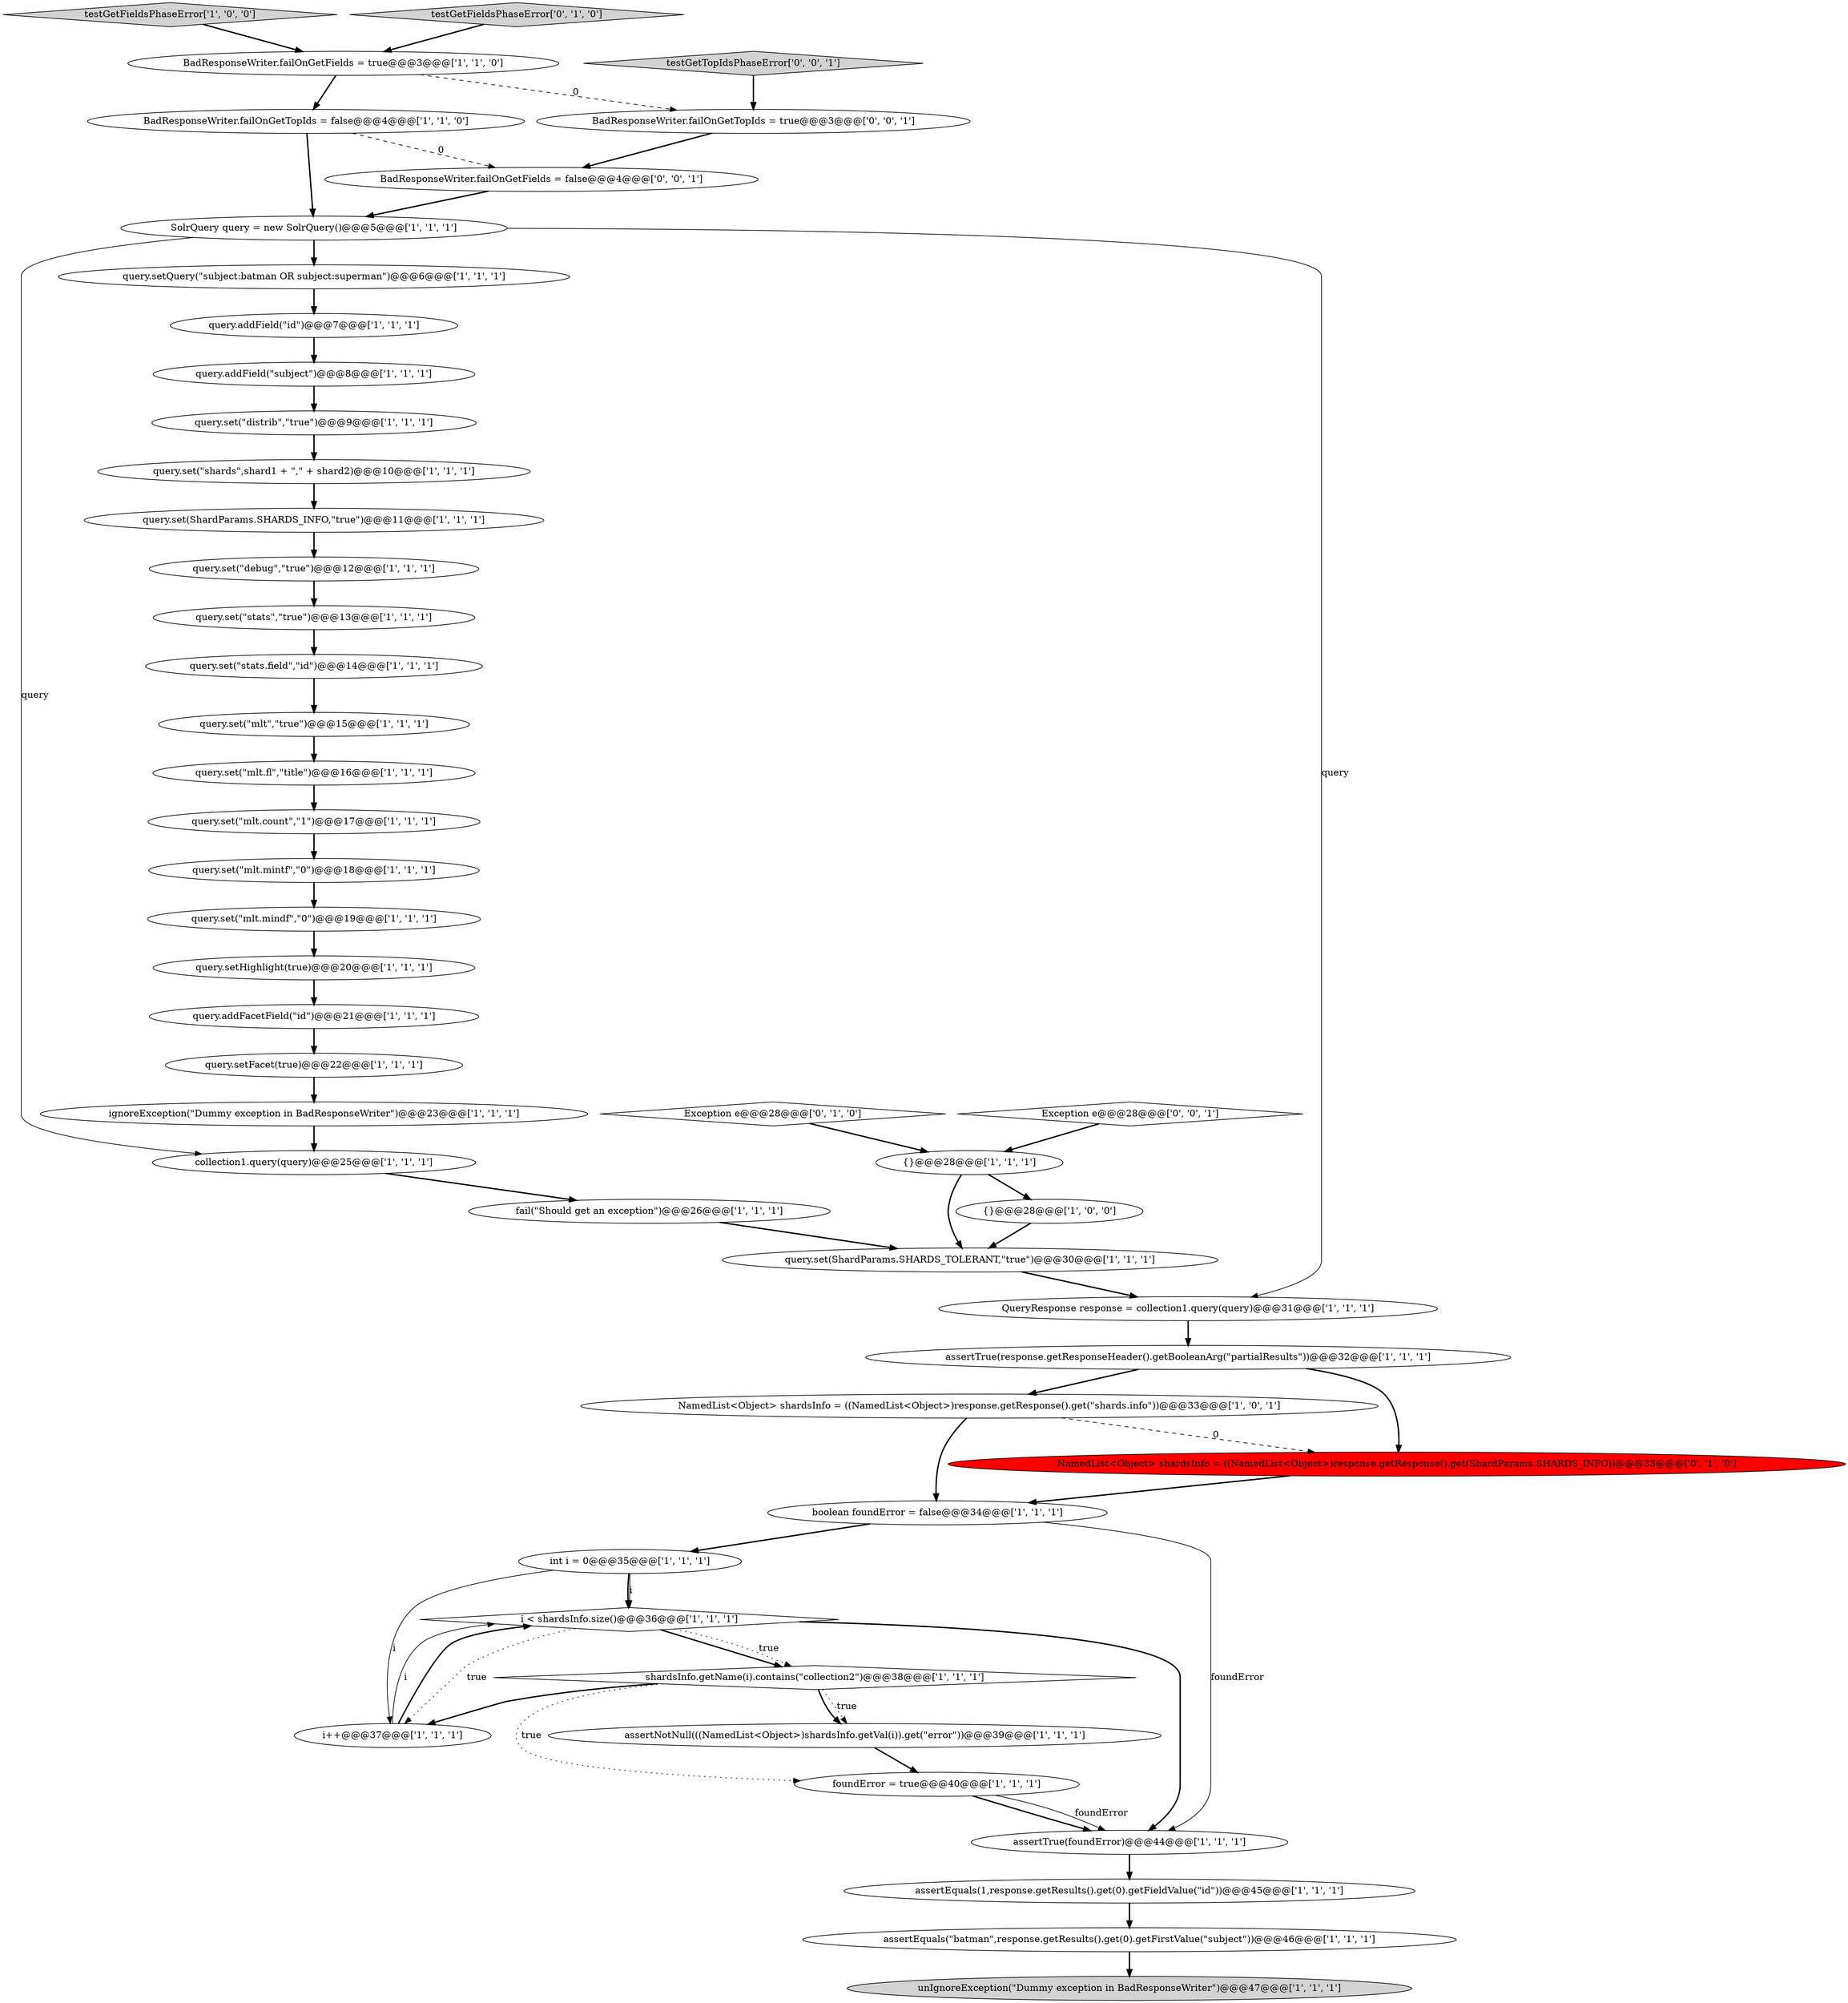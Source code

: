 digraph {
17 [style = filled, label = "QueryResponse response = collection1.query(query)@@@31@@@['1', '1', '1']", fillcolor = white, shape = ellipse image = "AAA0AAABBB1BBB"];
0 [style = filled, label = "ignoreException(\"Dummy exception in BadResponseWriter\")@@@23@@@['1', '1', '1']", fillcolor = white, shape = ellipse image = "AAA0AAABBB1BBB"];
8 [style = filled, label = "query.addField(\"id\")@@@7@@@['1', '1', '1']", fillcolor = white, shape = ellipse image = "AAA0AAABBB1BBB"];
47 [style = filled, label = "testGetTopIdsPhaseError['0', '0', '1']", fillcolor = lightgray, shape = diamond image = "AAA0AAABBB3BBB"];
15 [style = filled, label = "query.set(\"mlt.mindf\",\"0\")@@@19@@@['1', '1', '1']", fillcolor = white, shape = ellipse image = "AAA0AAABBB1BBB"];
9 [style = filled, label = "query.set(\"stats\",\"true\")@@@13@@@['1', '1', '1']", fillcolor = white, shape = ellipse image = "AAA0AAABBB1BBB"];
16 [style = filled, label = "NamedList<Object> shardsInfo = ((NamedList<Object>)response.getResponse().get(\"shards.info\"))@@@33@@@['1', '0', '1']", fillcolor = white, shape = ellipse image = "AAA0AAABBB1BBB"];
14 [style = filled, label = "foundError = true@@@40@@@['1', '1', '1']", fillcolor = white, shape = ellipse image = "AAA0AAABBB1BBB"];
13 [style = filled, label = "query.set(\"mlt.fl\",\"title\")@@@16@@@['1', '1', '1']", fillcolor = white, shape = ellipse image = "AAA0AAABBB1BBB"];
36 [style = filled, label = "int i = 0@@@35@@@['1', '1', '1']", fillcolor = white, shape = ellipse image = "AAA0AAABBB1BBB"];
45 [style = filled, label = "BadResponseWriter.failOnGetTopIds = true@@@3@@@['0', '0', '1']", fillcolor = white, shape = ellipse image = "AAA0AAABBB3BBB"];
31 [style = filled, label = "boolean foundError = false@@@34@@@['1', '1', '1']", fillcolor = white, shape = ellipse image = "AAA0AAABBB1BBB"];
38 [style = filled, label = "query.set(\"mlt\",\"true\")@@@15@@@['1', '1', '1']", fillcolor = white, shape = ellipse image = "AAA0AAABBB1BBB"];
46 [style = filled, label = "Exception e@@@28@@@['0', '0', '1']", fillcolor = white, shape = diamond image = "AAA0AAABBB3BBB"];
7 [style = filled, label = "{}@@@28@@@['1', '0', '0']", fillcolor = white, shape = ellipse image = "AAA0AAABBB1BBB"];
24 [style = filled, label = "query.set(\"mlt.count\",\"1\")@@@17@@@['1', '1', '1']", fillcolor = white, shape = ellipse image = "AAA0AAABBB1BBB"];
30 [style = filled, label = "query.set(ShardParams.SHARDS_TOLERANT,\"true\")@@@30@@@['1', '1', '1']", fillcolor = white, shape = ellipse image = "AAA0AAABBB1BBB"];
4 [style = filled, label = "assertTrue(response.getResponseHeader().getBooleanArg(\"partialResults\"))@@@32@@@['1', '1', '1']", fillcolor = white, shape = ellipse image = "AAA0AAABBB1BBB"];
5 [style = filled, label = "shardsInfo.getName(i).contains(\"collection2\")@@@38@@@['1', '1', '1']", fillcolor = white, shape = diamond image = "AAA0AAABBB1BBB"];
33 [style = filled, label = "assertEquals(\"batman\",response.getResults().get(0).getFirstValue(\"subject\"))@@@46@@@['1', '1', '1']", fillcolor = white, shape = ellipse image = "AAA0AAABBB1BBB"];
2 [style = filled, label = "query.setFacet(true)@@@22@@@['1', '1', '1']", fillcolor = white, shape = ellipse image = "AAA0AAABBB1BBB"];
20 [style = filled, label = "query.set(ShardParams.SHARDS_INFO,\"true\")@@@11@@@['1', '1', '1']", fillcolor = white, shape = ellipse image = "AAA0AAABBB1BBB"];
21 [style = filled, label = "query.set(\"stats.field\",\"id\")@@@14@@@['1', '1', '1']", fillcolor = white, shape = ellipse image = "AAA0AAABBB1BBB"];
3 [style = filled, label = "query.set(\"debug\",\"true\")@@@12@@@['1', '1', '1']", fillcolor = white, shape = ellipse image = "AAA0AAABBB1BBB"];
19 [style = filled, label = "assertNotNull(((NamedList<Object>)shardsInfo.getVal(i)).get(\"error\"))@@@39@@@['1', '1', '1']", fillcolor = white, shape = ellipse image = "AAA0AAABBB1BBB"];
37 [style = filled, label = "query.setHighlight(true)@@@20@@@['1', '1', '1']", fillcolor = white, shape = ellipse image = "AAA0AAABBB1BBB"];
43 [style = filled, label = "Exception e@@@28@@@['0', '1', '0']", fillcolor = white, shape = diamond image = "AAA0AAABBB2BBB"];
29 [style = filled, label = "SolrQuery query = new SolrQuery()@@@5@@@['1', '1', '1']", fillcolor = white, shape = ellipse image = "AAA0AAABBB1BBB"];
35 [style = filled, label = "query.set(\"distrib\",\"true\")@@@9@@@['1', '1', '1']", fillcolor = white, shape = ellipse image = "AAA0AAABBB1BBB"];
6 [style = filled, label = "query.set(\"mlt.mintf\",\"0\")@@@18@@@['1', '1', '1']", fillcolor = white, shape = ellipse image = "AAA0AAABBB1BBB"];
10 [style = filled, label = "collection1.query(query)@@@25@@@['1', '1', '1']", fillcolor = white, shape = ellipse image = "AAA0AAABBB1BBB"];
34 [style = filled, label = "query.addField(\"subject\")@@@8@@@['1', '1', '1']", fillcolor = white, shape = ellipse image = "AAA0AAABBB1BBB"];
12 [style = filled, label = "BadResponseWriter.failOnGetTopIds = false@@@4@@@['1', '1', '0']", fillcolor = white, shape = ellipse image = "AAA0AAABBB1BBB"];
23 [style = filled, label = "BadResponseWriter.failOnGetFields = true@@@3@@@['1', '1', '0']", fillcolor = white, shape = ellipse image = "AAA0AAABBB1BBB"];
11 [style = filled, label = "assertEquals(1,response.getResults().get(0).getFieldValue(\"id\"))@@@45@@@['1', '1', '1']", fillcolor = white, shape = ellipse image = "AAA0AAABBB1BBB"];
28 [style = filled, label = "unIgnoreException(\"Dummy exception in BadResponseWriter\")@@@47@@@['1', '1', '1']", fillcolor = lightgray, shape = ellipse image = "AAA0AAABBB1BBB"];
22 [style = filled, label = "query.set(\"shards\",shard1 + \",\" + shard2)@@@10@@@['1', '1', '1']", fillcolor = white, shape = ellipse image = "AAA0AAABBB1BBB"];
32 [style = filled, label = "i < shardsInfo.size()@@@36@@@['1', '1', '1']", fillcolor = white, shape = diamond image = "AAA0AAABBB1BBB"];
39 [style = filled, label = "query.setQuery(\"subject:batman OR subject:superman\")@@@6@@@['1', '1', '1']", fillcolor = white, shape = ellipse image = "AAA0AAABBB1BBB"];
44 [style = filled, label = "BadResponseWriter.failOnGetFields = false@@@4@@@['0', '0', '1']", fillcolor = white, shape = ellipse image = "AAA0AAABBB3BBB"];
26 [style = filled, label = "assertTrue(foundError)@@@44@@@['1', '1', '1']", fillcolor = white, shape = ellipse image = "AAA0AAABBB1BBB"];
27 [style = filled, label = "testGetFieldsPhaseError['1', '0', '0']", fillcolor = lightgray, shape = diamond image = "AAA0AAABBB1BBB"];
40 [style = filled, label = "fail(\"Should get an exception\")@@@26@@@['1', '1', '1']", fillcolor = white, shape = ellipse image = "AAA0AAABBB1BBB"];
42 [style = filled, label = "NamedList<Object> shardsInfo = ((NamedList<Object>)response.getResponse().get(ShardParams.SHARDS_INFO))@@@33@@@['0', '1', '0']", fillcolor = red, shape = ellipse image = "AAA1AAABBB2BBB"];
18 [style = filled, label = "query.addFacetField(\"id\")@@@21@@@['1', '1', '1']", fillcolor = white, shape = ellipse image = "AAA0AAABBB1BBB"];
41 [style = filled, label = "testGetFieldsPhaseError['0', '1', '0']", fillcolor = lightgray, shape = diamond image = "AAA0AAABBB2BBB"];
25 [style = filled, label = "{}@@@28@@@['1', '1', '1']", fillcolor = white, shape = ellipse image = "AAA0AAABBB1BBB"];
1 [style = filled, label = "i++@@@37@@@['1', '1', '1']", fillcolor = white, shape = ellipse image = "AAA0AAABBB1BBB"];
8->34 [style = bold, label=""];
32->5 [style = bold, label=""];
5->14 [style = dotted, label="true"];
30->17 [style = bold, label=""];
13->24 [style = bold, label=""];
46->25 [style = bold, label=""];
14->26 [style = solid, label="foundError"];
7->30 [style = bold, label=""];
29->39 [style = bold, label=""];
44->29 [style = bold, label=""];
35->22 [style = bold, label=""];
25->30 [style = bold, label=""];
33->28 [style = bold, label=""];
5->19 [style = dotted, label="true"];
16->42 [style = dashed, label="0"];
39->8 [style = bold, label=""];
23->45 [style = dashed, label="0"];
4->42 [style = bold, label=""];
31->36 [style = bold, label=""];
36->32 [style = bold, label=""];
42->31 [style = bold, label=""];
20->3 [style = bold, label=""];
32->5 [style = dotted, label="true"];
18->2 [style = bold, label=""];
25->7 [style = bold, label=""];
45->44 [style = bold, label=""];
32->26 [style = bold, label=""];
1->32 [style = solid, label="i"];
26->11 [style = bold, label=""];
6->15 [style = bold, label=""];
36->1 [style = solid, label="i"];
21->38 [style = bold, label=""];
29->17 [style = solid, label="query"];
3->9 [style = bold, label=""];
5->19 [style = bold, label=""];
14->26 [style = bold, label=""];
5->1 [style = bold, label=""];
0->10 [style = bold, label=""];
2->0 [style = bold, label=""];
29->10 [style = solid, label="query"];
12->29 [style = bold, label=""];
36->32 [style = solid, label="i"];
19->14 [style = bold, label=""];
22->20 [style = bold, label=""];
16->31 [style = bold, label=""];
9->21 [style = bold, label=""];
37->18 [style = bold, label=""];
10->40 [style = bold, label=""];
1->32 [style = bold, label=""];
11->33 [style = bold, label=""];
12->44 [style = dashed, label="0"];
40->30 [style = bold, label=""];
23->12 [style = bold, label=""];
27->23 [style = bold, label=""];
47->45 [style = bold, label=""];
34->35 [style = bold, label=""];
43->25 [style = bold, label=""];
24->6 [style = bold, label=""];
38->13 [style = bold, label=""];
15->37 [style = bold, label=""];
41->23 [style = bold, label=""];
32->1 [style = dotted, label="true"];
17->4 [style = bold, label=""];
4->16 [style = bold, label=""];
31->26 [style = solid, label="foundError"];
}
